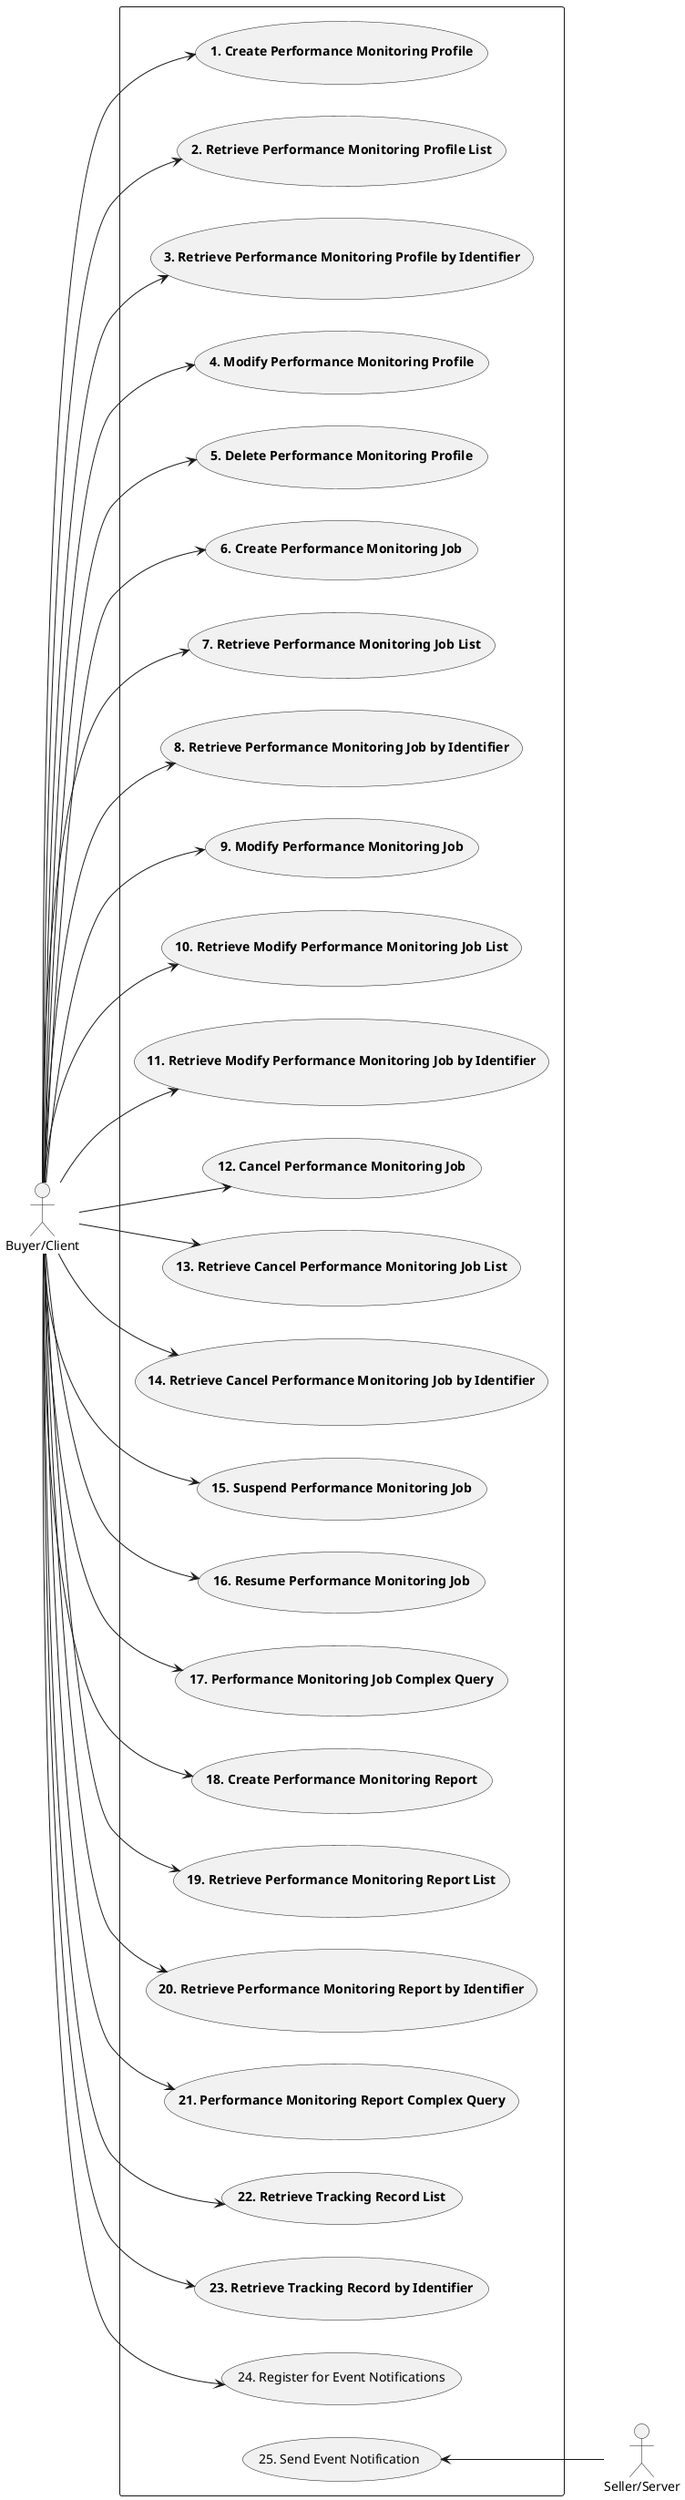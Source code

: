 @startuml pmUsecases

left to right direction

actor "Buyer/Client" as B
actor "Seller/Server" as S

rectangle {
Usecase UC1 as "**1. Create Performance Monitoring Profile**"
Usecase UC2 as "**2. Retrieve Performance Monitoring Profile List**"
Usecase UC3 as "**3. Retrieve Performance Monitoring Profile by Identifier**"
Usecase UC4 as "**4. Modify Performance Monitoring Profile**"
Usecase UC5 as "**5. Delete Performance Monitoring Profile**"
Usecase UC6 as "**6. Create Performance Monitoring Job**"
Usecase UC7 as "**7. Retrieve Performance Monitoring Job List**"
Usecase UC8 as "**8. Retrieve Performance Monitoring Job by Identifier**"
Usecase UC9 as "**9. Modify Performance Monitoring Job**"
Usecase UC10 as "**10. Retrieve Modify Performance Monitoring Job List**"
Usecase UC11 as "**11. Retrieve Modify Performance Monitoring Job by Identifier**"
Usecase UC12 as "**12. Cancel Performance Monitoring Job**"
Usecase UC13 as "**13. Retrieve Cancel Performance Monitoring Job List**"
Usecase UC14 as "**14. Retrieve Cancel Performance Monitoring Job by Identifier**"
Usecase UC15 as "**15. Suspend Performance Monitoring Job**"
Usecase UC16 as "**16. Resume Performance Monitoring Job**"
Usecase UC17 as "**17. Performance Monitoring Job Complex Query**"
Usecase UC18 as "**18. Create Performance Monitoring Report**"
Usecase UC19 as "**19. Retrieve Performance Monitoring Report List**"
Usecase UC20 as "**20. Retrieve Performance Monitoring Report by Identifier**"
Usecase UC21 as "**21. Performance Monitoring Report Complex Query**"
Usecase UC22 as "**22. Retrieve Tracking Record List**"
Usecase UC23 as "**23. Retrieve Tracking Record by Identifier**"
Usecase UC24 as "24. Register for Event Notifications"
Usecase UC25 as "25. Send Event Notification"
}

B --> UC1
B --> UC2
B --> UC3
B --> UC4
B --> UC5
B --> UC6
B --> UC7
B --> UC8
B --> UC9
B --> UC10
B --> UC11
B --> UC12
B --> UC13
B --> UC14
B --> UC15
B --> UC16
B --> UC17
B --> UC18
B --> UC19
B --> UC20
B --> UC21
B --> UC22
B --> UC23
B --> UC24
UC25 <-- S

@enduml